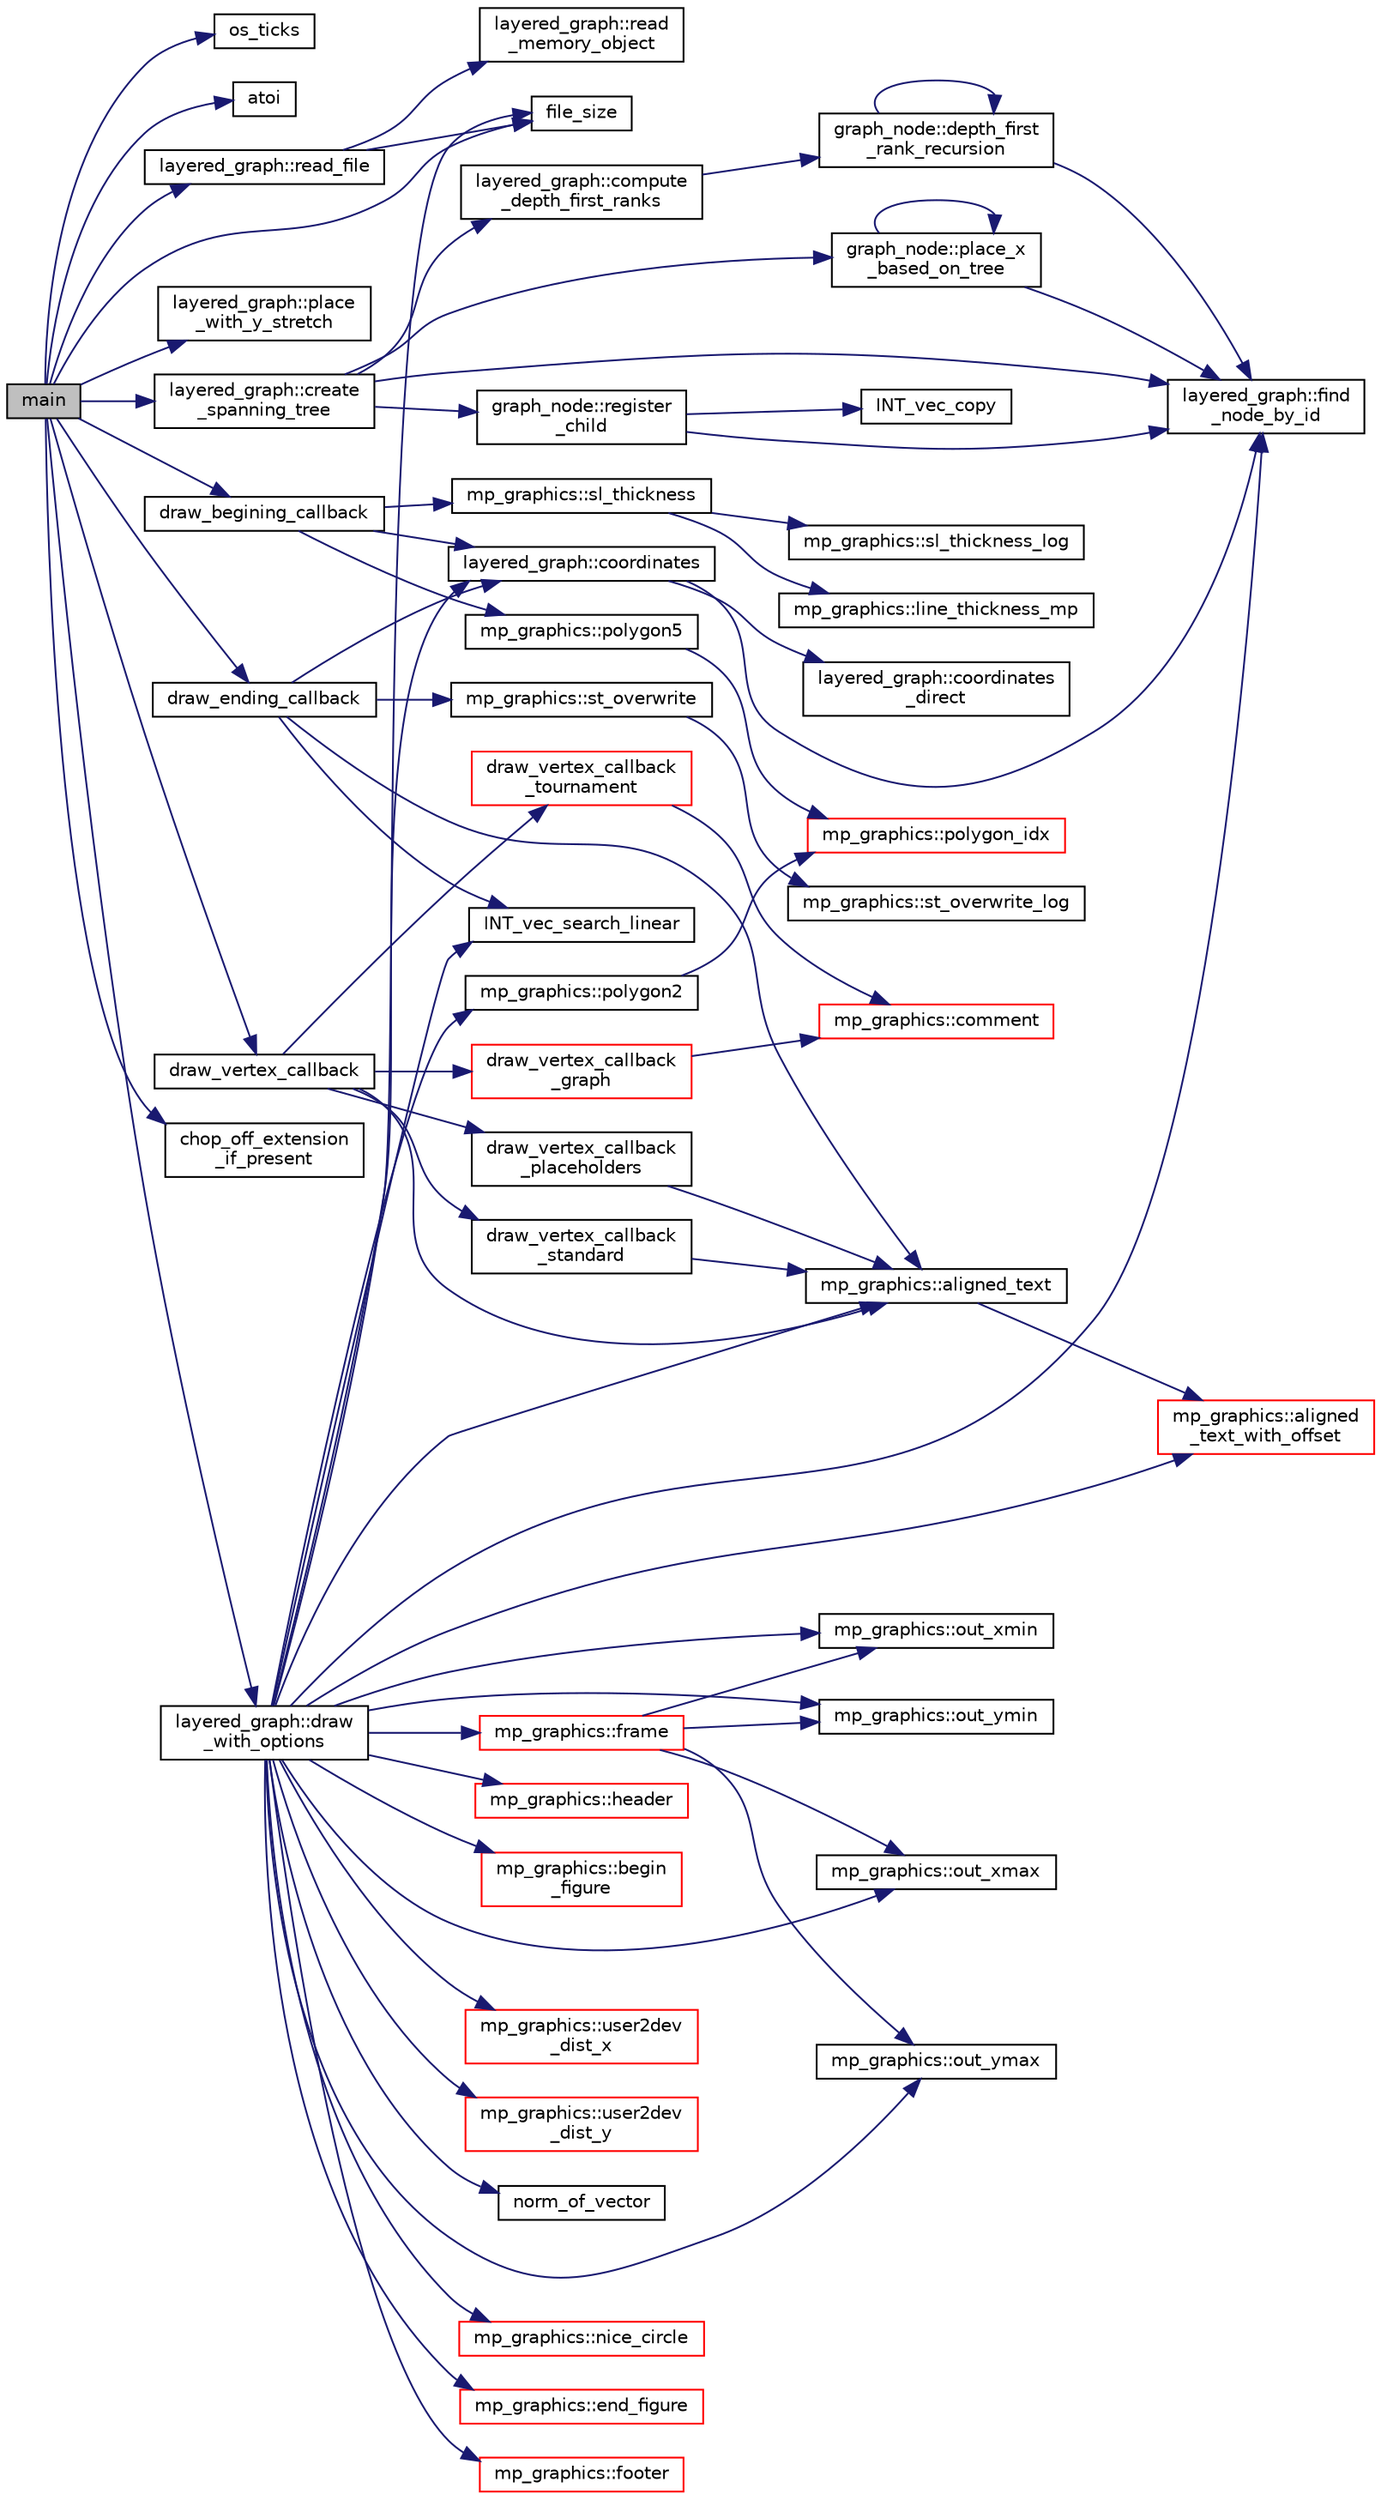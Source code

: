 digraph "main"
{
  edge [fontname="Helvetica",fontsize="10",labelfontname="Helvetica",labelfontsize="10"];
  node [fontname="Helvetica",fontsize="10",shape=record];
  rankdir="LR";
  Node248 [label="main",height=0.2,width=0.4,color="black", fillcolor="grey75", style="filled", fontcolor="black"];
  Node248 -> Node249 [color="midnightblue",fontsize="10",style="solid",fontname="Helvetica"];
  Node249 [label="os_ticks",height=0.2,width=0.4,color="black", fillcolor="white", style="filled",URL="$d5/db4/io__and__os_8h.html#a3da6d2b09e35d569adb7101dffcb5224"];
  Node248 -> Node250 [color="midnightblue",fontsize="10",style="solid",fontname="Helvetica"];
  Node250 [label="atoi",height=0.2,width=0.4,color="black", fillcolor="white", style="filled",URL="$d9/d60/discreta_8h.html#ad0ac71cbcb495289e474437d6b7d7fac"];
  Node248 -> Node251 [color="midnightblue",fontsize="10",style="solid",fontname="Helvetica"];
  Node251 [label="file_size",height=0.2,width=0.4,color="black", fillcolor="white", style="filled",URL="$df/dbf/sajeeb_8_c.html#a5c37cf5785204b6e9adf647dc14d0e50"];
  Node248 -> Node252 [color="midnightblue",fontsize="10",style="solid",fontname="Helvetica"];
  Node252 [label="layered_graph::read_file",height=0.2,width=0.4,color="black", fillcolor="white", style="filled",URL="$da/db1/classlayered__graph.html#af2283d8753e33e6567f707009537a8aa"];
  Node252 -> Node251 [color="midnightblue",fontsize="10",style="solid",fontname="Helvetica"];
  Node252 -> Node253 [color="midnightblue",fontsize="10",style="solid",fontname="Helvetica"];
  Node253 [label="layered_graph::read\l_memory_object",height=0.2,width=0.4,color="black", fillcolor="white", style="filled",URL="$da/db1/classlayered__graph.html#a878db4284f9bc575020df526d7a0bce5"];
  Node248 -> Node254 [color="midnightblue",fontsize="10",style="solid",fontname="Helvetica"];
  Node254 [label="layered_graph::place\l_with_y_stretch",height=0.2,width=0.4,color="black", fillcolor="white", style="filled",URL="$da/db1/classlayered__graph.html#a91be2d3f0093247a7fa3bf3aedf1fdfb"];
  Node248 -> Node255 [color="midnightblue",fontsize="10",style="solid",fontname="Helvetica"];
  Node255 [label="layered_graph::create\l_spanning_tree",height=0.2,width=0.4,color="black", fillcolor="white", style="filled",URL="$da/db1/classlayered__graph.html#a7993ca913254ae276ff45ab776ed2be9"];
  Node255 -> Node256 [color="midnightblue",fontsize="10",style="solid",fontname="Helvetica"];
  Node256 [label="layered_graph::find\l_node_by_id",height=0.2,width=0.4,color="black", fillcolor="white", style="filled",URL="$da/db1/classlayered__graph.html#a380a87fc8f87f526f71e13670fe5ef12"];
  Node255 -> Node257 [color="midnightblue",fontsize="10",style="solid",fontname="Helvetica"];
  Node257 [label="graph_node::register\l_child",height=0.2,width=0.4,color="black", fillcolor="white", style="filled",URL="$d6/d21/classgraph__node.html#af7113789b1dc112ae5b926ef82ea4f7b"];
  Node257 -> Node258 [color="midnightblue",fontsize="10",style="solid",fontname="Helvetica"];
  Node258 [label="INT_vec_copy",height=0.2,width=0.4,color="black", fillcolor="white", style="filled",URL="$df/dbf/sajeeb_8_c.html#ac2d875e27e009af6ec04d17254d11075"];
  Node257 -> Node256 [color="midnightblue",fontsize="10",style="solid",fontname="Helvetica"];
  Node255 -> Node259 [color="midnightblue",fontsize="10",style="solid",fontname="Helvetica"];
  Node259 [label="layered_graph::compute\l_depth_first_ranks",height=0.2,width=0.4,color="black", fillcolor="white", style="filled",URL="$da/db1/classlayered__graph.html#a47ab111bd0c2805d1d1fbf3312145e57"];
  Node259 -> Node260 [color="midnightblue",fontsize="10",style="solid",fontname="Helvetica"];
  Node260 [label="graph_node::depth_first\l_rank_recursion",height=0.2,width=0.4,color="black", fillcolor="white", style="filled",URL="$d6/d21/classgraph__node.html#a491dc88828723c779c98510c61428df0"];
  Node260 -> Node256 [color="midnightblue",fontsize="10",style="solid",fontname="Helvetica"];
  Node260 -> Node260 [color="midnightblue",fontsize="10",style="solid",fontname="Helvetica"];
  Node255 -> Node261 [color="midnightblue",fontsize="10",style="solid",fontname="Helvetica"];
  Node261 [label="graph_node::place_x\l_based_on_tree",height=0.2,width=0.4,color="black", fillcolor="white", style="filled",URL="$d6/d21/classgraph__node.html#a83a7a05169473dd6957146b735658857"];
  Node261 -> Node256 [color="midnightblue",fontsize="10",style="solid",fontname="Helvetica"];
  Node261 -> Node261 [color="midnightblue",fontsize="10",style="solid",fontname="Helvetica"];
  Node248 -> Node262 [color="midnightblue",fontsize="10",style="solid",fontname="Helvetica"];
  Node262 [label="draw_begining_callback",height=0.2,width=0.4,color="black", fillcolor="white", style="filled",URL="$da/d62/layered__graph__main_8_c.html#ab4a3f5b5357175c191de574049ab3130"];
  Node262 -> Node263 [color="midnightblue",fontsize="10",style="solid",fontname="Helvetica"];
  Node263 [label="mp_graphics::sl_thickness",height=0.2,width=0.4,color="black", fillcolor="white", style="filled",URL="$da/d2c/classmp__graphics.html#ac409a4e038d93b57dc977ceb3259e850"];
  Node263 -> Node264 [color="midnightblue",fontsize="10",style="solid",fontname="Helvetica"];
  Node264 [label="mp_graphics::line_thickness_mp",height=0.2,width=0.4,color="black", fillcolor="white", style="filled",URL="$da/d2c/classmp__graphics.html#ada686670b0e5c358f58c30b554822010"];
  Node263 -> Node265 [color="midnightblue",fontsize="10",style="solid",fontname="Helvetica"];
  Node265 [label="mp_graphics::sl_thickness_log",height=0.2,width=0.4,color="black", fillcolor="white", style="filled",URL="$da/d2c/classmp__graphics.html#a3356cadbf9e1ae81ae353c4014d5590a"];
  Node262 -> Node266 [color="midnightblue",fontsize="10",style="solid",fontname="Helvetica"];
  Node266 [label="layered_graph::coordinates",height=0.2,width=0.4,color="black", fillcolor="white", style="filled",URL="$da/db1/classlayered__graph.html#abbe593a1640471038ad4d5264416e19c"];
  Node266 -> Node256 [color="midnightblue",fontsize="10",style="solid",fontname="Helvetica"];
  Node266 -> Node267 [color="midnightblue",fontsize="10",style="solid",fontname="Helvetica"];
  Node267 [label="layered_graph::coordinates\l_direct",height=0.2,width=0.4,color="black", fillcolor="white", style="filled",URL="$da/db1/classlayered__graph.html#a6941694e288f9fd022ccc54b04a77f5f"];
  Node262 -> Node268 [color="midnightblue",fontsize="10",style="solid",fontname="Helvetica"];
  Node268 [label="mp_graphics::polygon5",height=0.2,width=0.4,color="black", fillcolor="white", style="filled",URL="$da/d2c/classmp__graphics.html#a5c2a62f1331cc9f598c4faa8d1116dca"];
  Node268 -> Node269 [color="midnightblue",fontsize="10",style="solid",fontname="Helvetica"];
  Node269 [label="mp_graphics::polygon_idx",height=0.2,width=0.4,color="red", fillcolor="white", style="filled",URL="$da/d2c/classmp__graphics.html#a60729a478cad572ccb9df00b0f5988df"];
  Node248 -> Node284 [color="midnightblue",fontsize="10",style="solid",fontname="Helvetica"];
  Node284 [label="draw_ending_callback",height=0.2,width=0.4,color="black", fillcolor="white", style="filled",URL="$da/d62/layered__graph__main_8_c.html#a038ba49bf52ac814b48b54bc8d9c4c75"];
  Node284 -> Node285 [color="midnightblue",fontsize="10",style="solid",fontname="Helvetica"];
  Node285 [label="mp_graphics::st_overwrite",height=0.2,width=0.4,color="black", fillcolor="white", style="filled",URL="$da/d2c/classmp__graphics.html#a130986688f4fe6d3b6de801b8c771f54"];
  Node285 -> Node286 [color="midnightblue",fontsize="10",style="solid",fontname="Helvetica"];
  Node286 [label="mp_graphics::st_overwrite_log",height=0.2,width=0.4,color="black", fillcolor="white", style="filled",URL="$da/d2c/classmp__graphics.html#a1928b1e403a6fe7a9498a38c91f37b29"];
  Node284 -> Node287 [color="midnightblue",fontsize="10",style="solid",fontname="Helvetica"];
  Node287 [label="INT_vec_search_linear",height=0.2,width=0.4,color="black", fillcolor="white", style="filled",URL="$d5/de2/foundations_2data__structures_2data__structures_8h.html#ad0aa35e081da3ba3cc8841bf086ba9aa"];
  Node284 -> Node266 [color="midnightblue",fontsize="10",style="solid",fontname="Helvetica"];
  Node284 -> Node288 [color="midnightblue",fontsize="10",style="solid",fontname="Helvetica"];
  Node288 [label="mp_graphics::aligned_text",height=0.2,width=0.4,color="black", fillcolor="white", style="filled",URL="$da/d2c/classmp__graphics.html#a52ca0d0e39640fe15c6a8bd8633c9e5a"];
  Node288 -> Node289 [color="midnightblue",fontsize="10",style="solid",fontname="Helvetica"];
  Node289 [label="mp_graphics::aligned\l_text_with_offset",height=0.2,width=0.4,color="red", fillcolor="white", style="filled",URL="$da/d2c/classmp__graphics.html#a3b5a8558ee721bd8b9ed36e732317679"];
  Node248 -> Node296 [color="midnightblue",fontsize="10",style="solid",fontname="Helvetica"];
  Node296 [label="draw_vertex_callback",height=0.2,width=0.4,color="black", fillcolor="white", style="filled",URL="$da/d62/layered__graph__main_8_c.html#a12172e73c4ca6e742bcac2a0f48e3247"];
  Node296 -> Node297 [color="midnightblue",fontsize="10",style="solid",fontname="Helvetica"];
  Node297 [label="draw_vertex_callback\l_graph",height=0.2,width=0.4,color="red", fillcolor="white", style="filled",URL="$da/d62/layered__graph__main_8_c.html#a48fa52122e4195a9e84162168e41b79d"];
  Node297 -> Node298 [color="midnightblue",fontsize="10",style="solid",fontname="Helvetica"];
  Node298 [label="mp_graphics::comment",height=0.2,width=0.4,color="red", fillcolor="white", style="filled",URL="$da/d2c/classmp__graphics.html#af0d4cac1ddab54c0da9a28bd9f337680"];
  Node296 -> Node318 [color="midnightblue",fontsize="10",style="solid",fontname="Helvetica"];
  Node318 [label="draw_vertex_callback\l_tournament",height=0.2,width=0.4,color="red", fillcolor="white", style="filled",URL="$da/d62/layered__graph__main_8_c.html#abbe547a03d8b114e3e28cc9b31a00e2c"];
  Node318 -> Node298 [color="midnightblue",fontsize="10",style="solid",fontname="Helvetica"];
  Node296 -> Node322 [color="midnightblue",fontsize="10",style="solid",fontname="Helvetica"];
  Node322 [label="draw_vertex_callback\l_placeholders",height=0.2,width=0.4,color="black", fillcolor="white", style="filled",URL="$da/d62/layered__graph__main_8_c.html#a3a039b2353485afbc1ef07bcb0a2845c"];
  Node322 -> Node288 [color="midnightblue",fontsize="10",style="solid",fontname="Helvetica"];
  Node296 -> Node323 [color="midnightblue",fontsize="10",style="solid",fontname="Helvetica"];
  Node323 [label="draw_vertex_callback\l_standard",height=0.2,width=0.4,color="black", fillcolor="white", style="filled",URL="$da/d62/layered__graph__main_8_c.html#abc335287f04bbce709995f3a7c22d6b5"];
  Node323 -> Node288 [color="midnightblue",fontsize="10",style="solid",fontname="Helvetica"];
  Node296 -> Node288 [color="midnightblue",fontsize="10",style="solid",fontname="Helvetica"];
  Node248 -> Node324 [color="midnightblue",fontsize="10",style="solid",fontname="Helvetica"];
  Node324 [label="chop_off_extension\l_if_present",height=0.2,width=0.4,color="black", fillcolor="white", style="filled",URL="$df/dbf/sajeeb_8_c.html#a9ca43842b56cb96c492a4b2d285a6864"];
  Node248 -> Node325 [color="midnightblue",fontsize="10",style="solid",fontname="Helvetica"];
  Node325 [label="layered_graph::draw\l_with_options",height=0.2,width=0.4,color="black", fillcolor="white", style="filled",URL="$da/db1/classlayered__graph.html#a4c76e40c6cf5bfb2ab2df20c33e846bc"];
  Node325 -> Node326 [color="midnightblue",fontsize="10",style="solid",fontname="Helvetica"];
  Node326 [label="mp_graphics::out_xmin",height=0.2,width=0.4,color="black", fillcolor="white", style="filled",URL="$da/d2c/classmp__graphics.html#a565bfb3987a4e246e3fd61d15c714ee7"];
  Node325 -> Node327 [color="midnightblue",fontsize="10",style="solid",fontname="Helvetica"];
  Node327 [label="mp_graphics::out_ymin",height=0.2,width=0.4,color="black", fillcolor="white", style="filled",URL="$da/d2c/classmp__graphics.html#a01d97c3ec8360a3c2244aa895e2b9c9e"];
  Node325 -> Node328 [color="midnightblue",fontsize="10",style="solid",fontname="Helvetica"];
  Node328 [label="mp_graphics::out_xmax",height=0.2,width=0.4,color="black", fillcolor="white", style="filled",URL="$da/d2c/classmp__graphics.html#af0f66267f65077db72afeb0ce0b8df31"];
  Node325 -> Node329 [color="midnightblue",fontsize="10",style="solid",fontname="Helvetica"];
  Node329 [label="mp_graphics::out_ymax",height=0.2,width=0.4,color="black", fillcolor="white", style="filled",URL="$da/d2c/classmp__graphics.html#a16d4b00f27d431c20c08840b6043cc7f"];
  Node325 -> Node330 [color="midnightblue",fontsize="10",style="solid",fontname="Helvetica"];
  Node330 [label="mp_graphics::header",height=0.2,width=0.4,color="red", fillcolor="white", style="filled",URL="$da/d2c/classmp__graphics.html#ad500b1cac8c75bf8a2f2ac78938c4e30"];
  Node325 -> Node334 [color="midnightblue",fontsize="10",style="solid",fontname="Helvetica"];
  Node334 [label="mp_graphics::begin\l_figure",height=0.2,width=0.4,color="red", fillcolor="white", style="filled",URL="$da/d2c/classmp__graphics.html#a5755257d778fb161984a756d0ad9c600"];
  Node325 -> Node336 [color="midnightblue",fontsize="10",style="solid",fontname="Helvetica"];
  Node336 [label="mp_graphics::frame",height=0.2,width=0.4,color="red", fillcolor="white", style="filled",URL="$da/d2c/classmp__graphics.html#a4094becb93ac234f2f3ebd1be83d10ff"];
  Node336 -> Node326 [color="midnightblue",fontsize="10",style="solid",fontname="Helvetica"];
  Node336 -> Node328 [color="midnightblue",fontsize="10",style="solid",fontname="Helvetica"];
  Node336 -> Node327 [color="midnightblue",fontsize="10",style="solid",fontname="Helvetica"];
  Node336 -> Node329 [color="midnightblue",fontsize="10",style="solid",fontname="Helvetica"];
  Node325 -> Node309 [color="midnightblue",fontsize="10",style="solid",fontname="Helvetica"];
  Node309 [label="mp_graphics::user2dev\l_dist_x",height=0.2,width=0.4,color="red", fillcolor="white", style="filled",URL="$da/d2c/classmp__graphics.html#a0c6b0bda2fbf3a7baa984eba08a87478"];
  Node325 -> Node339 [color="midnightblue",fontsize="10",style="solid",fontname="Helvetica"];
  Node339 [label="mp_graphics::user2dev\l_dist_y",height=0.2,width=0.4,color="red", fillcolor="white", style="filled",URL="$da/d2c/classmp__graphics.html#acc9d05db077346e4fc8850bc80e9c96c"];
  Node325 -> Node287 [color="midnightblue",fontsize="10",style="solid",fontname="Helvetica"];
  Node325 -> Node266 [color="midnightblue",fontsize="10",style="solid",fontname="Helvetica"];
  Node325 -> Node256 [color="midnightblue",fontsize="10",style="solid",fontname="Helvetica"];
  Node325 -> Node341 [color="midnightblue",fontsize="10",style="solid",fontname="Helvetica"];
  Node341 [label="norm_of_vector",height=0.2,width=0.4,color="black", fillcolor="white", style="filled",URL="$d6/d32/layered__graph_8_c.html#a4778f1c458356058461e7eff396897ce"];
  Node325 -> Node304 [color="midnightblue",fontsize="10",style="solid",fontname="Helvetica"];
  Node304 [label="mp_graphics::polygon2",height=0.2,width=0.4,color="black", fillcolor="white", style="filled",URL="$da/d2c/classmp__graphics.html#ad4052be9dec4eeef879dcc8ca6d85d71"];
  Node304 -> Node269 [color="midnightblue",fontsize="10",style="solid",fontname="Helvetica"];
  Node325 -> Node289 [color="midnightblue",fontsize="10",style="solid",fontname="Helvetica"];
  Node325 -> Node305 [color="midnightblue",fontsize="10",style="solid",fontname="Helvetica"];
  Node305 [label="mp_graphics::nice_circle",height=0.2,width=0.4,color="red", fillcolor="white", style="filled",URL="$da/d2c/classmp__graphics.html#a29055ee6a26b527757614c4e75911ade"];
  Node325 -> Node288 [color="midnightblue",fontsize="10",style="solid",fontname="Helvetica"];
  Node325 -> Node342 [color="midnightblue",fontsize="10",style="solid",fontname="Helvetica"];
  Node342 [label="mp_graphics::end_figure",height=0.2,width=0.4,color="red", fillcolor="white", style="filled",URL="$da/d2c/classmp__graphics.html#af7e758a9c83d809d033e1d18752d2925"];
  Node325 -> Node344 [color="midnightblue",fontsize="10",style="solid",fontname="Helvetica"];
  Node344 [label="mp_graphics::footer",height=0.2,width=0.4,color="red", fillcolor="white", style="filled",URL="$da/d2c/classmp__graphics.html#a20ae36e3dae7401578c7623f73419fe8"];
  Node325 -> Node251 [color="midnightblue",fontsize="10",style="solid",fontname="Helvetica"];
}
